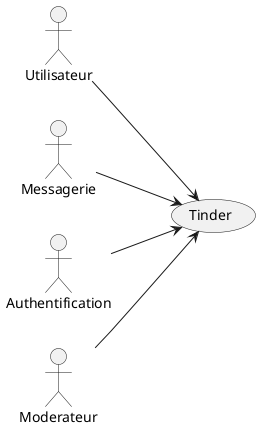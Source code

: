 @startuml
left to right direction
"Utilisateur" as User
"Messagerie" as Messaging
"Authentification" as Auth
"Moderateur" as Moderator
"Tinder" as (AppliDeRencontire)

User --> (AppliDeRencontire)
Messaging --> (AppliDeRencontire)
Auth --> (AppliDeRencontire)
Moderator --> (AppliDeRencontire)
@enduml